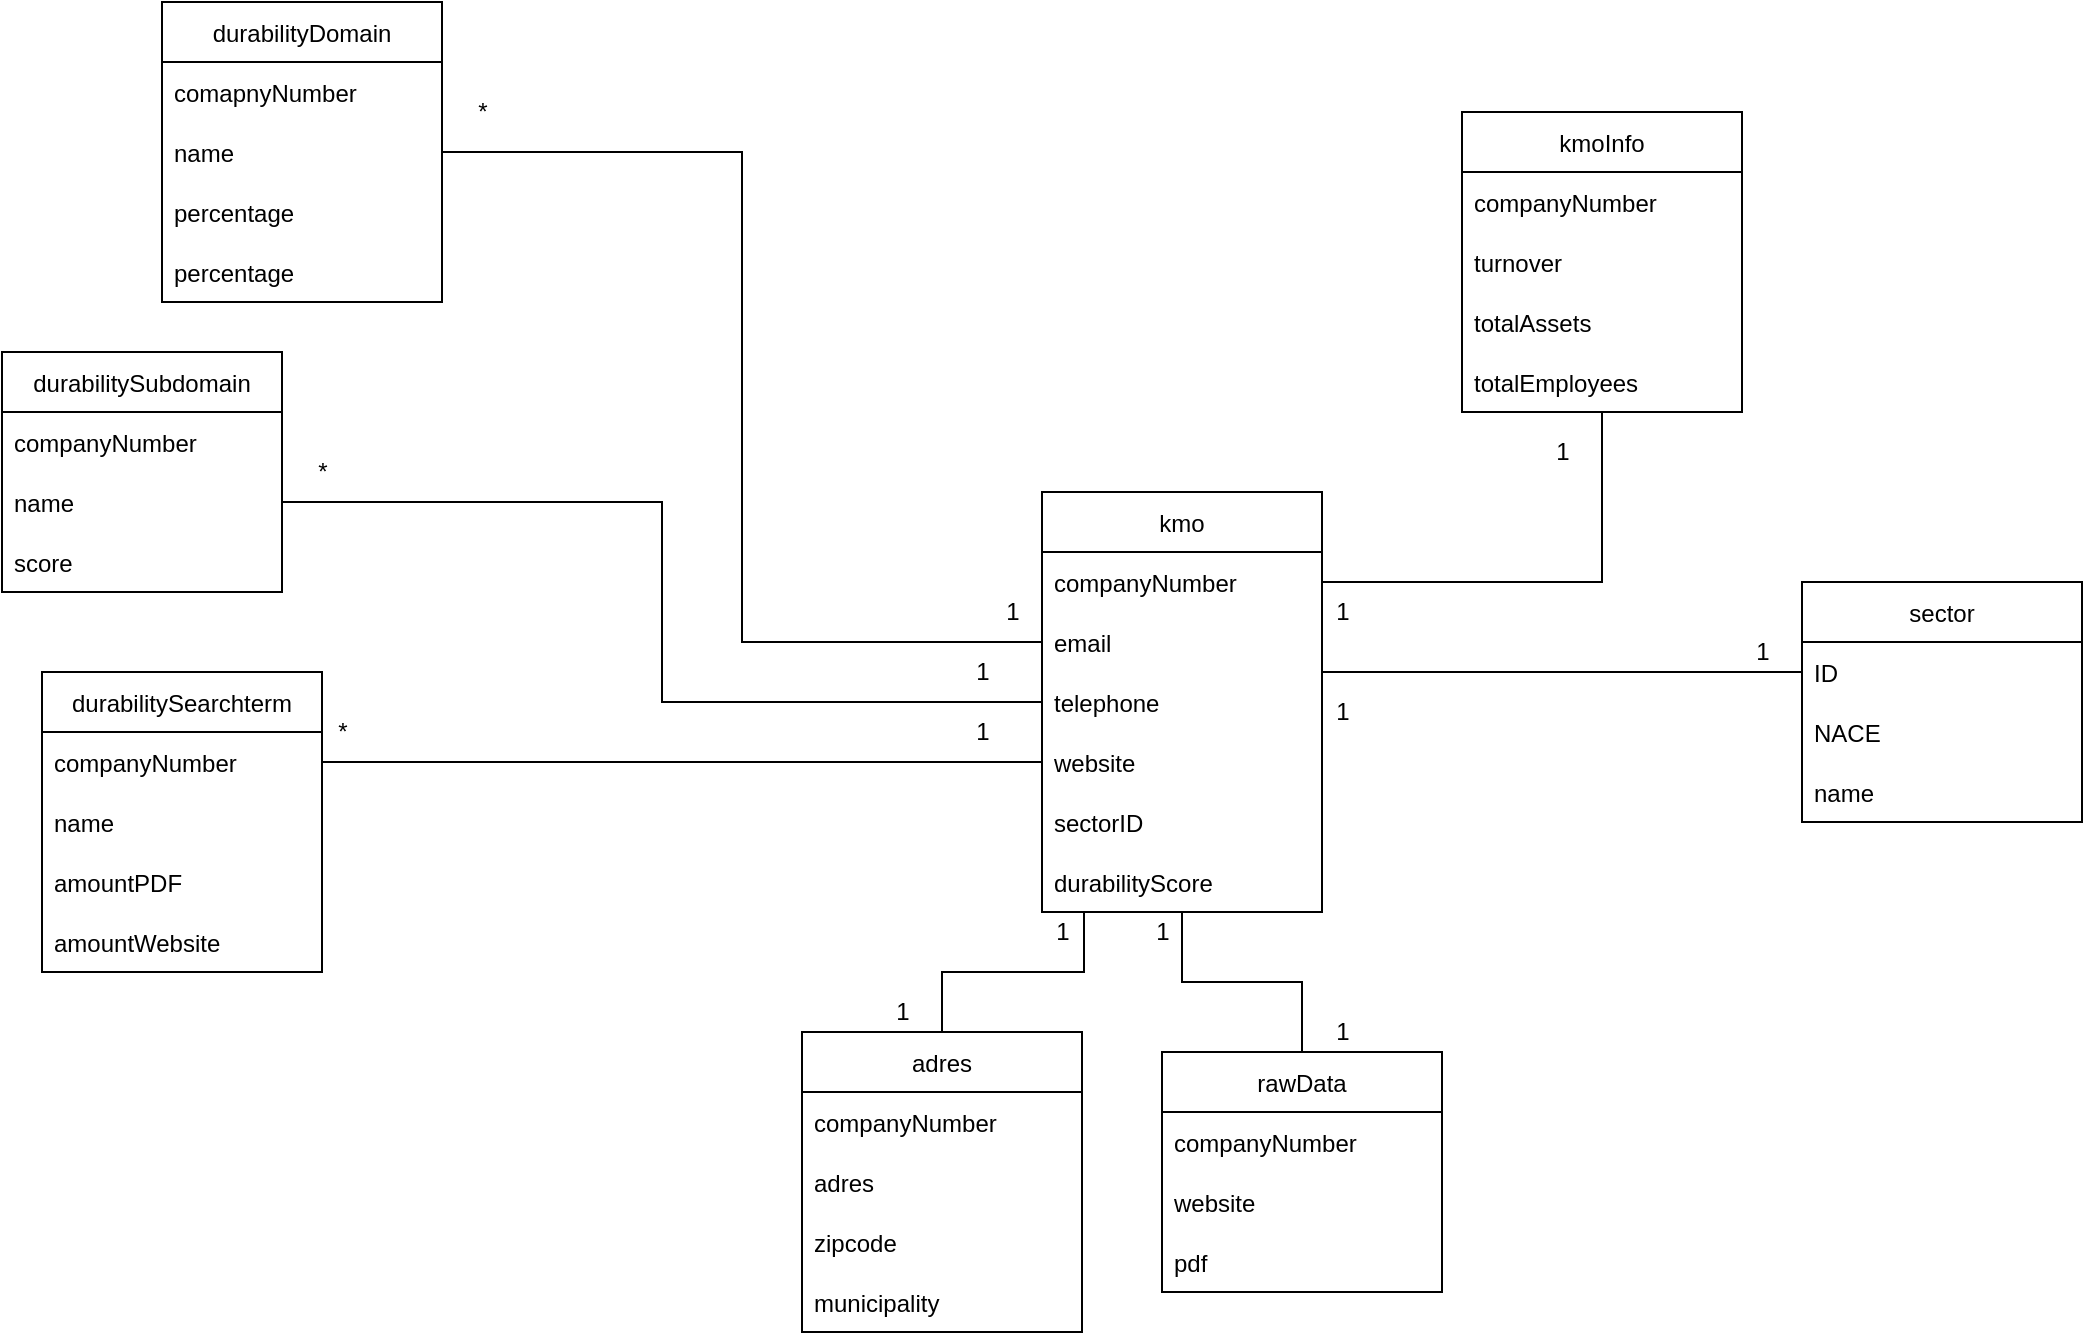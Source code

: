 <mxfile version="20.3.0" type="device"><diagram id="EtoM57wP74kOxrILBFI7" name="Page-1"><mxGraphModel dx="2272" dy="875" grid="1" gridSize="10" guides="1" tooltips="1" connect="1" arrows="1" fold="1" page="1" pageScale="1" pageWidth="850" pageHeight="1100" math="0" shadow="0"><root><mxCell id="0"/><mxCell id="1" parent="0"/><mxCell id="uaM56-fg0uKFWgW5OK00-12" value="" style="edgeStyle=orthogonalEdgeStyle;rounded=0;orthogonalLoop=1;jettySize=auto;html=1;exitX=1;exitY=0.5;exitDx=0;exitDy=0;endArrow=none;endFill=0;" parent="1" source="uaM56-fg0uKFWgW5OK00-4" target="uaM56-fg0uKFWgW5OK00-7" edge="1"><mxGeometry relative="1" as="geometry"><Array as="points"><mxPoint x="350" y="350"/></Array></mxGeometry></mxCell><mxCell id="-Kyq5ax8NIkTxUb33NuI-6" value="" style="edgeStyle=orthogonalEdgeStyle;rounded=0;orthogonalLoop=1;jettySize=auto;html=1;exitX=0.15;exitY=1;exitDx=0;exitDy=0;exitPerimeter=0;endArrow=none;endFill=0;" edge="1" parent="1" source="uaM56-fg0uKFWgW5OK00-5" target="-Kyq5ax8NIkTxUb33NuI-1"><mxGeometry relative="1" as="geometry"/></mxCell><mxCell id="-Kyq5ax8NIkTxUb33NuI-13" value="" style="edgeStyle=orthogonalEdgeStyle;rounded=0;orthogonalLoop=1;jettySize=auto;html=1;exitX=1;exitY=0.5;exitDx=0;exitDy=0;endArrow=none;endFill=0;" edge="1" parent="1" source="uaM56-fg0uKFWgW5OK00-2" target="-Kyq5ax8NIkTxUb33NuI-8"><mxGeometry relative="1" as="geometry"/></mxCell><mxCell id="-Kyq5ax8NIkTxUb33NuI-23" value="" style="edgeStyle=orthogonalEdgeStyle;rounded=0;orthogonalLoop=1;jettySize=auto;html=1;endArrow=none;endFill=0;" edge="1" parent="1" source="uaM56-fg0uKFWgW5OK00-1" target="-Kyq5ax8NIkTxUb33NuI-18"><mxGeometry relative="1" as="geometry"/></mxCell><mxCell id="uaM56-fg0uKFWgW5OK00-1" value="kmo" style="swimlane;fontStyle=0;childLayout=stackLayout;horizontal=1;startSize=30;horizontalStack=0;resizeParent=1;resizeParentMax=0;resizeLast=0;collapsible=1;marginBottom=0;" parent="1" vertex="1"><mxGeometry x="210" y="260" width="140" height="210" as="geometry"/></mxCell><mxCell id="uaM56-fg0uKFWgW5OK00-2" value="companyNumber" style="text;strokeColor=none;fillColor=none;align=left;verticalAlign=middle;spacingLeft=4;spacingRight=4;overflow=hidden;points=[[0,0.5],[1,0.5]];portConstraint=eastwest;rotatable=0;" parent="uaM56-fg0uKFWgW5OK00-1" vertex="1"><mxGeometry y="30" width="140" height="30" as="geometry"/></mxCell><mxCell id="uaM56-fg0uKFWgW5OK00-3" value="email" style="text;strokeColor=none;fillColor=none;align=left;verticalAlign=middle;spacingLeft=4;spacingRight=4;overflow=hidden;points=[[0,0.5],[1,0.5]];portConstraint=eastwest;rotatable=0;" parent="uaM56-fg0uKFWgW5OK00-1" vertex="1"><mxGeometry y="60" width="140" height="30" as="geometry"/></mxCell><mxCell id="uaM56-fg0uKFWgW5OK00-4" value="telephone" style="text;strokeColor=none;fillColor=none;align=left;verticalAlign=middle;spacingLeft=4;spacingRight=4;overflow=hidden;points=[[0,0.5],[1,0.5]];portConstraint=eastwest;rotatable=0;" parent="uaM56-fg0uKFWgW5OK00-1" vertex="1"><mxGeometry y="90" width="140" height="30" as="geometry"/></mxCell><mxCell id="-Kyq5ax8NIkTxUb33NuI-24" value="website" style="text;strokeColor=none;fillColor=none;align=left;verticalAlign=middle;spacingLeft=4;spacingRight=4;overflow=hidden;points=[[0,0.5],[1,0.5]];portConstraint=eastwest;rotatable=0;" vertex="1" parent="uaM56-fg0uKFWgW5OK00-1"><mxGeometry y="120" width="140" height="30" as="geometry"/></mxCell><mxCell id="-Kyq5ax8NIkTxUb33NuI-47" value="sectorID" style="text;strokeColor=none;fillColor=none;align=left;verticalAlign=middle;spacingLeft=4;spacingRight=4;overflow=hidden;points=[[0,0.5],[1,0.5]];portConstraint=eastwest;rotatable=0;" vertex="1" parent="uaM56-fg0uKFWgW5OK00-1"><mxGeometry y="150" width="140" height="30" as="geometry"/></mxCell><mxCell id="uaM56-fg0uKFWgW5OK00-5" value="durabilityScore" style="text;strokeColor=none;fillColor=none;align=left;verticalAlign=middle;spacingLeft=4;spacingRight=4;overflow=hidden;points=[[0,0.5],[1,0.5]];portConstraint=eastwest;rotatable=0;" parent="uaM56-fg0uKFWgW5OK00-1" vertex="1"><mxGeometry y="180" width="140" height="30" as="geometry"/></mxCell><mxCell id="uaM56-fg0uKFWgW5OK00-7" value="sector" style="swimlane;fontStyle=0;childLayout=stackLayout;horizontal=1;startSize=30;horizontalStack=0;resizeParent=1;resizeParentMax=0;resizeLast=0;collapsible=1;marginBottom=0;" parent="1" vertex="1"><mxGeometry x="590" y="305" width="140" height="120" as="geometry"/></mxCell><mxCell id="uaM56-fg0uKFWgW5OK00-8" value="ID" style="text;strokeColor=none;fillColor=none;align=left;verticalAlign=middle;spacingLeft=4;spacingRight=4;overflow=hidden;points=[[0,0.5],[1,0.5]];portConstraint=eastwest;rotatable=0;" parent="uaM56-fg0uKFWgW5OK00-7" vertex="1"><mxGeometry y="30" width="140" height="30" as="geometry"/></mxCell><mxCell id="uaM56-fg0uKFWgW5OK00-9" value="NACE" style="text;strokeColor=none;fillColor=none;align=left;verticalAlign=middle;spacingLeft=4;spacingRight=4;overflow=hidden;points=[[0,0.5],[1,0.5]];portConstraint=eastwest;rotatable=0;" parent="uaM56-fg0uKFWgW5OK00-7" vertex="1"><mxGeometry y="60" width="140" height="30" as="geometry"/></mxCell><mxCell id="uaM56-fg0uKFWgW5OK00-10" value="name" style="text;strokeColor=none;fillColor=none;align=left;verticalAlign=middle;spacingLeft=4;spacingRight=4;overflow=hidden;points=[[0,0.5],[1,0.5]];portConstraint=eastwest;rotatable=0;" parent="uaM56-fg0uKFWgW5OK00-7" vertex="1"><mxGeometry y="90" width="140" height="30" as="geometry"/></mxCell><mxCell id="uaM56-fg0uKFWgW5OK00-25" value="durabilityDomain" style="swimlane;fontStyle=0;childLayout=stackLayout;horizontal=1;startSize=30;horizontalStack=0;resizeParent=1;resizeParentMax=0;resizeLast=0;collapsible=1;marginBottom=0;" parent="1" vertex="1"><mxGeometry x="-230" y="15" width="140" height="150" as="geometry"/></mxCell><mxCell id="-Kyq5ax8NIkTxUb33NuI-43" value="comapnyNumber" style="text;strokeColor=none;fillColor=none;align=left;verticalAlign=middle;spacingLeft=4;spacingRight=4;overflow=hidden;points=[[0,0.5],[1,0.5]];portConstraint=eastwest;rotatable=0;" vertex="1" parent="uaM56-fg0uKFWgW5OK00-25"><mxGeometry y="30" width="140" height="30" as="geometry"/></mxCell><mxCell id="-Kyq5ax8NIkTxUb33NuI-35" value="name" style="text;strokeColor=none;fillColor=none;align=left;verticalAlign=middle;spacingLeft=4;spacingRight=4;overflow=hidden;points=[[0,0.5],[1,0.5]];portConstraint=eastwest;rotatable=0;" vertex="1" parent="uaM56-fg0uKFWgW5OK00-25"><mxGeometry y="60" width="140" height="30" as="geometry"/></mxCell><mxCell id="uaM56-fg0uKFWgW5OK00-26" value="percentage" style="text;strokeColor=none;fillColor=none;align=left;verticalAlign=middle;spacingLeft=4;spacingRight=4;overflow=hidden;points=[[0,0.5],[1,0.5]];portConstraint=eastwest;rotatable=0;" parent="uaM56-fg0uKFWgW5OK00-25" vertex="1"><mxGeometry y="90" width="140" height="30" as="geometry"/></mxCell><mxCell id="-Kyq5ax8NIkTxUb33NuI-62" value="percentage" style="text;strokeColor=none;fillColor=none;align=left;verticalAlign=middle;spacingLeft=4;spacingRight=4;overflow=hidden;points=[[0,0.5],[1,0.5]];portConstraint=eastwest;rotatable=0;" vertex="1" parent="uaM56-fg0uKFWgW5OK00-25"><mxGeometry y="120" width="140" height="30" as="geometry"/></mxCell><mxCell id="-Kyq5ax8NIkTxUb33NuI-1" value="adres" style="swimlane;fontStyle=0;childLayout=stackLayout;horizontal=1;startSize=30;horizontalStack=0;resizeParent=1;resizeParentMax=0;resizeLast=0;collapsible=1;marginBottom=0;" vertex="1" parent="1"><mxGeometry x="90" y="530" width="140" height="150" as="geometry"/></mxCell><mxCell id="-Kyq5ax8NIkTxUb33NuI-2" value="companyNumber" style="text;strokeColor=none;fillColor=none;align=left;verticalAlign=middle;spacingLeft=4;spacingRight=4;overflow=hidden;points=[[0,0.5],[1,0.5]];portConstraint=eastwest;rotatable=0;" vertex="1" parent="-Kyq5ax8NIkTxUb33NuI-1"><mxGeometry y="30" width="140" height="30" as="geometry"/></mxCell><mxCell id="-Kyq5ax8NIkTxUb33NuI-26" value="adres" style="text;strokeColor=none;fillColor=none;align=left;verticalAlign=middle;spacingLeft=4;spacingRight=4;overflow=hidden;points=[[0,0.5],[1,0.5]];portConstraint=eastwest;rotatable=0;" vertex="1" parent="-Kyq5ax8NIkTxUb33NuI-1"><mxGeometry y="60" width="140" height="30" as="geometry"/></mxCell><mxCell id="-Kyq5ax8NIkTxUb33NuI-4" value="zipcode" style="text;strokeColor=none;fillColor=none;align=left;verticalAlign=middle;spacingLeft=4;spacingRight=4;overflow=hidden;points=[[0,0.5],[1,0.5]];portConstraint=eastwest;rotatable=0;" vertex="1" parent="-Kyq5ax8NIkTxUb33NuI-1"><mxGeometry y="90" width="140" height="30" as="geometry"/></mxCell><mxCell id="-Kyq5ax8NIkTxUb33NuI-5" value="municipality" style="text;strokeColor=none;fillColor=none;align=left;verticalAlign=middle;spacingLeft=4;spacingRight=4;overflow=hidden;points=[[0,0.5],[1,0.5]];portConstraint=eastwest;rotatable=0;" vertex="1" parent="-Kyq5ax8NIkTxUb33NuI-1"><mxGeometry y="120" width="140" height="30" as="geometry"/></mxCell><mxCell id="-Kyq5ax8NIkTxUb33NuI-8" value="kmoInfo" style="swimlane;fontStyle=0;childLayout=stackLayout;horizontal=1;startSize=30;horizontalStack=0;resizeParent=1;resizeParentMax=0;resizeLast=0;collapsible=1;marginBottom=0;" vertex="1" parent="1"><mxGeometry x="420" y="70" width="140" height="150" as="geometry"/></mxCell><mxCell id="-Kyq5ax8NIkTxUb33NuI-9" value="companyNumber" style="text;strokeColor=none;fillColor=none;align=left;verticalAlign=middle;spacingLeft=4;spacingRight=4;overflow=hidden;points=[[0,0.5],[1,0.5]];portConstraint=eastwest;rotatable=0;" vertex="1" parent="-Kyq5ax8NIkTxUb33NuI-8"><mxGeometry y="30" width="140" height="30" as="geometry"/></mxCell><mxCell id="-Kyq5ax8NIkTxUb33NuI-10" value="turnover" style="text;strokeColor=none;fillColor=none;align=left;verticalAlign=middle;spacingLeft=4;spacingRight=4;overflow=hidden;points=[[0,0.5],[1,0.5]];portConstraint=eastwest;rotatable=0;" vertex="1" parent="-Kyq5ax8NIkTxUb33NuI-8"><mxGeometry y="60" width="140" height="30" as="geometry"/></mxCell><mxCell id="-Kyq5ax8NIkTxUb33NuI-11" value="totalAssets" style="text;strokeColor=none;fillColor=none;align=left;verticalAlign=middle;spacingLeft=4;spacingRight=4;overflow=hidden;points=[[0,0.5],[1,0.5]];portConstraint=eastwest;rotatable=0;" vertex="1" parent="-Kyq5ax8NIkTxUb33NuI-8"><mxGeometry y="90" width="140" height="30" as="geometry"/></mxCell><mxCell id="-Kyq5ax8NIkTxUb33NuI-16" value="totalEmployees" style="text;strokeColor=none;fillColor=none;align=left;verticalAlign=middle;spacingLeft=4;spacingRight=4;overflow=hidden;points=[[0,0.5],[1,0.5]];portConstraint=eastwest;rotatable=0;" vertex="1" parent="-Kyq5ax8NIkTxUb33NuI-8"><mxGeometry y="120" width="140" height="30" as="geometry"/></mxCell><mxCell id="-Kyq5ax8NIkTxUb33NuI-18" value="rawData" style="swimlane;fontStyle=0;childLayout=stackLayout;horizontal=1;startSize=30;horizontalStack=0;resizeParent=1;resizeParentMax=0;resizeLast=0;collapsible=1;marginBottom=0;" vertex="1" parent="1"><mxGeometry x="270" y="540" width="140" height="120" as="geometry"/></mxCell><mxCell id="-Kyq5ax8NIkTxUb33NuI-19" value="companyNumber" style="text;strokeColor=none;fillColor=none;align=left;verticalAlign=middle;spacingLeft=4;spacingRight=4;overflow=hidden;points=[[0,0.5],[1,0.5]];portConstraint=eastwest;rotatable=0;" vertex="1" parent="-Kyq5ax8NIkTxUb33NuI-18"><mxGeometry y="30" width="140" height="30" as="geometry"/></mxCell><mxCell id="-Kyq5ax8NIkTxUb33NuI-20" value="website" style="text;strokeColor=none;fillColor=none;align=left;verticalAlign=middle;spacingLeft=4;spacingRight=4;overflow=hidden;points=[[0,0.5],[1,0.5]];portConstraint=eastwest;rotatable=0;" vertex="1" parent="-Kyq5ax8NIkTxUb33NuI-18"><mxGeometry y="60" width="140" height="30" as="geometry"/></mxCell><mxCell id="-Kyq5ax8NIkTxUb33NuI-21" value="pdf" style="text;strokeColor=none;fillColor=none;align=left;verticalAlign=middle;spacingLeft=4;spacingRight=4;overflow=hidden;points=[[0,0.5],[1,0.5]];portConstraint=eastwest;rotatable=0;" vertex="1" parent="-Kyq5ax8NIkTxUb33NuI-18"><mxGeometry y="90" width="140" height="30" as="geometry"/></mxCell><mxCell id="-Kyq5ax8NIkTxUb33NuI-27" value="durabilitySubdomain" style="swimlane;fontStyle=0;childLayout=stackLayout;horizontal=1;startSize=30;horizontalStack=0;resizeParent=1;resizeParentMax=0;resizeLast=0;collapsible=1;marginBottom=0;" vertex="1" parent="1"><mxGeometry x="-310" y="190" width="140" height="120" as="geometry"/></mxCell><mxCell id="-Kyq5ax8NIkTxUb33NuI-39" value="companyNumber" style="text;strokeColor=none;fillColor=none;align=left;verticalAlign=middle;spacingLeft=4;spacingRight=4;overflow=hidden;points=[[0,0.5],[1,0.5]];portConstraint=eastwest;rotatable=0;" vertex="1" parent="-Kyq5ax8NIkTxUb33NuI-27"><mxGeometry y="30" width="140" height="30" as="geometry"/></mxCell><mxCell id="-Kyq5ax8NIkTxUb33NuI-38" value="name" style="text;strokeColor=none;fillColor=none;align=left;verticalAlign=middle;spacingLeft=4;spacingRight=4;overflow=hidden;points=[[0,0.5],[1,0.5]];portConstraint=eastwest;rotatable=0;" vertex="1" parent="-Kyq5ax8NIkTxUb33NuI-27"><mxGeometry y="60" width="140" height="30" as="geometry"/></mxCell><mxCell id="-Kyq5ax8NIkTxUb33NuI-28" value="score" style="text;strokeColor=none;fillColor=none;align=left;verticalAlign=middle;spacingLeft=4;spacingRight=4;overflow=hidden;points=[[0,0.5],[1,0.5]];portConstraint=eastwest;rotatable=0;" vertex="1" parent="-Kyq5ax8NIkTxUb33NuI-27"><mxGeometry y="90" width="140" height="30" as="geometry"/></mxCell><mxCell id="-Kyq5ax8NIkTxUb33NuI-30" value="durabilitySearchterm" style="swimlane;fontStyle=0;childLayout=stackLayout;horizontal=1;startSize=30;horizontalStack=0;resizeParent=1;resizeParentMax=0;resizeLast=0;collapsible=1;marginBottom=0;" vertex="1" parent="1"><mxGeometry x="-290" y="350" width="140" height="150" as="geometry"/></mxCell><mxCell id="-Kyq5ax8NIkTxUb33NuI-31" value="companyNumber" style="text;strokeColor=none;fillColor=none;align=left;verticalAlign=middle;spacingLeft=4;spacingRight=4;overflow=hidden;points=[[0,0.5],[1,0.5]];portConstraint=eastwest;rotatable=0;" vertex="1" parent="-Kyq5ax8NIkTxUb33NuI-30"><mxGeometry y="30" width="140" height="30" as="geometry"/></mxCell><mxCell id="-Kyq5ax8NIkTxUb33NuI-33" value="name" style="text;strokeColor=none;fillColor=none;align=left;verticalAlign=middle;spacingLeft=4;spacingRight=4;overflow=hidden;points=[[0,0.5],[1,0.5]];portConstraint=eastwest;rotatable=0;" vertex="1" parent="-Kyq5ax8NIkTxUb33NuI-30"><mxGeometry y="60" width="140" height="30" as="geometry"/></mxCell><mxCell id="-Kyq5ax8NIkTxUb33NuI-42" value="amountPDF" style="text;strokeColor=none;fillColor=none;align=left;verticalAlign=middle;spacingLeft=4;spacingRight=4;overflow=hidden;points=[[0,0.5],[1,0.5]];portConstraint=eastwest;rotatable=0;" vertex="1" parent="-Kyq5ax8NIkTxUb33NuI-30"><mxGeometry y="90" width="140" height="30" as="geometry"/></mxCell><mxCell id="-Kyq5ax8NIkTxUb33NuI-64" value="amountWebsite" style="text;strokeColor=none;fillColor=none;align=left;verticalAlign=middle;spacingLeft=4;spacingRight=4;overflow=hidden;points=[[0,0.5],[1,0.5]];portConstraint=eastwest;rotatable=0;" vertex="1" parent="-Kyq5ax8NIkTxUb33NuI-30"><mxGeometry y="120" width="140" height="30" as="geometry"/></mxCell><mxCell id="-Kyq5ax8NIkTxUb33NuI-44" style="edgeStyle=orthogonalEdgeStyle;rounded=0;orthogonalLoop=1;jettySize=auto;html=1;exitX=1;exitY=0.5;exitDx=0;exitDy=0;entryX=0;entryY=0.5;entryDx=0;entryDy=0;endArrow=none;endFill=0;" edge="1" parent="1" source="-Kyq5ax8NIkTxUb33NuI-31" target="-Kyq5ax8NIkTxUb33NuI-24"><mxGeometry relative="1" as="geometry"/></mxCell><mxCell id="-Kyq5ax8NIkTxUb33NuI-45" style="edgeStyle=orthogonalEdgeStyle;rounded=0;orthogonalLoop=1;jettySize=auto;html=1;exitX=1;exitY=0.5;exitDx=0;exitDy=0;entryX=0;entryY=0.5;entryDx=0;entryDy=0;endArrow=none;endFill=0;" edge="1" parent="1" source="-Kyq5ax8NIkTxUb33NuI-38" target="uaM56-fg0uKFWgW5OK00-4"><mxGeometry relative="1" as="geometry"/></mxCell><mxCell id="-Kyq5ax8NIkTxUb33NuI-46" style="edgeStyle=orthogonalEdgeStyle;rounded=0;orthogonalLoop=1;jettySize=auto;html=1;exitX=1;exitY=0.5;exitDx=0;exitDy=0;entryX=0;entryY=0.5;entryDx=0;entryDy=0;endArrow=none;endFill=0;" edge="1" parent="1" source="-Kyq5ax8NIkTxUb33NuI-35" target="uaM56-fg0uKFWgW5OK00-3"><mxGeometry relative="1" as="geometry"/></mxCell><mxCell id="-Kyq5ax8NIkTxUb33NuI-48" value="1" style="text;html=1;align=center;verticalAlign=middle;resizable=0;points=[];autosize=1;strokeColor=none;fillColor=none;" vertex="1" parent="1"><mxGeometry x="180" y="305" width="30" height="30" as="geometry"/></mxCell><mxCell id="-Kyq5ax8NIkTxUb33NuI-49" value="1" style="text;html=1;align=center;verticalAlign=middle;resizable=0;points=[];autosize=1;strokeColor=none;fillColor=none;" vertex="1" parent="1"><mxGeometry x="455" y="225" width="30" height="30" as="geometry"/></mxCell><mxCell id="-Kyq5ax8NIkTxUb33NuI-50" value="1" style="text;html=1;align=center;verticalAlign=middle;resizable=0;points=[];autosize=1;strokeColor=none;fillColor=none;" vertex="1" parent="1"><mxGeometry x="345" y="305" width="30" height="30" as="geometry"/></mxCell><mxCell id="-Kyq5ax8NIkTxUb33NuI-51" value="1" style="text;html=1;align=center;verticalAlign=middle;resizable=0;points=[];autosize=1;strokeColor=none;fillColor=none;" vertex="1" parent="1"><mxGeometry x="555" y="325" width="30" height="30" as="geometry"/></mxCell><mxCell id="-Kyq5ax8NIkTxUb33NuI-52" value="1" style="text;html=1;align=center;verticalAlign=middle;resizable=0;points=[];autosize=1;strokeColor=none;fillColor=none;" vertex="1" parent="1"><mxGeometry x="345" y="355" width="30" height="30" as="geometry"/></mxCell><mxCell id="-Kyq5ax8NIkTxUb33NuI-53" value="*" style="text;html=1;align=center;verticalAlign=middle;resizable=0;points=[];autosize=1;strokeColor=none;fillColor=none;" vertex="1" parent="1"><mxGeometry x="-85" y="55" width="30" height="30" as="geometry"/></mxCell><mxCell id="-Kyq5ax8NIkTxUb33NuI-54" value="1" style="text;html=1;align=center;verticalAlign=middle;resizable=0;points=[];autosize=1;strokeColor=none;fillColor=none;" vertex="1" parent="1"><mxGeometry x="165" y="335" width="30" height="30" as="geometry"/></mxCell><mxCell id="-Kyq5ax8NIkTxUb33NuI-55" value="1" style="text;html=1;align=center;verticalAlign=middle;resizable=0;points=[];autosize=1;strokeColor=none;fillColor=none;" vertex="1" parent="1"><mxGeometry x="165" y="365" width="30" height="30" as="geometry"/></mxCell><mxCell id="-Kyq5ax8NIkTxUb33NuI-56" value="*" style="text;html=1;align=center;verticalAlign=middle;resizable=0;points=[];autosize=1;strokeColor=none;fillColor=none;" vertex="1" parent="1"><mxGeometry x="-155" y="365" width="30" height="30" as="geometry"/></mxCell><mxCell id="-Kyq5ax8NIkTxUb33NuI-57" value="*" style="text;html=1;align=center;verticalAlign=middle;resizable=0;points=[];autosize=1;strokeColor=none;fillColor=none;" vertex="1" parent="1"><mxGeometry x="-165" y="235" width="30" height="30" as="geometry"/></mxCell><mxCell id="-Kyq5ax8NIkTxUb33NuI-58" value="1" style="text;html=1;align=center;verticalAlign=middle;resizable=0;points=[];autosize=1;strokeColor=none;fillColor=none;" vertex="1" parent="1"><mxGeometry x="345" y="515" width="30" height="30" as="geometry"/></mxCell><mxCell id="-Kyq5ax8NIkTxUb33NuI-59" value="1" style="text;html=1;align=center;verticalAlign=middle;resizable=0;points=[];autosize=1;strokeColor=none;fillColor=none;" vertex="1" parent="1"><mxGeometry x="255" y="465" width="30" height="30" as="geometry"/></mxCell><mxCell id="-Kyq5ax8NIkTxUb33NuI-60" value="1" style="text;html=1;align=center;verticalAlign=middle;resizable=0;points=[];autosize=1;strokeColor=none;fillColor=none;" vertex="1" parent="1"><mxGeometry x="205" y="465" width="30" height="30" as="geometry"/></mxCell><mxCell id="-Kyq5ax8NIkTxUb33NuI-61" value="1" style="text;html=1;align=center;verticalAlign=middle;resizable=0;points=[];autosize=1;strokeColor=none;fillColor=none;" vertex="1" parent="1"><mxGeometry x="125" y="505" width="30" height="30" as="geometry"/></mxCell></root></mxGraphModel></diagram></mxfile>